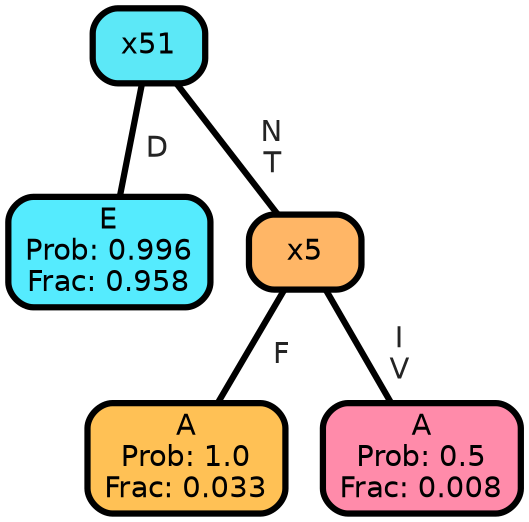 graph Tree {
node [shape=box, style="filled, rounded",color="black",penwidth="3",fontcolor="black",                 fontname=helvetica] ;
graph [ranksep="0 equally", splines=straight,                 bgcolor=transparent, dpi=200] ;
edge [fontname=helvetica, fontweight=bold,fontcolor=grey14,color=black] ;
0 [label="E
Prob: 0.996
Frac: 0.958", fillcolor="#55ebfe"] ;
1 [label="x51", fillcolor="#5ce8f7"] ;
2 [label="A
Prob: 1.0
Frac: 0.033", fillcolor="#ffc155"] ;
3 [label="x5", fillcolor="#ffb666"] ;
4 [label="A
Prob: 0.5
Frac: 0.008", fillcolor="#ff8baa"] ;
1 -- 0 [label=" D",penwidth=3] ;
1 -- 3 [label=" N\n T",penwidth=3] ;
3 -- 2 [label=" F",penwidth=3] ;
3 -- 4 [label=" I\n V",penwidth=3] ;
{rank = same;}}